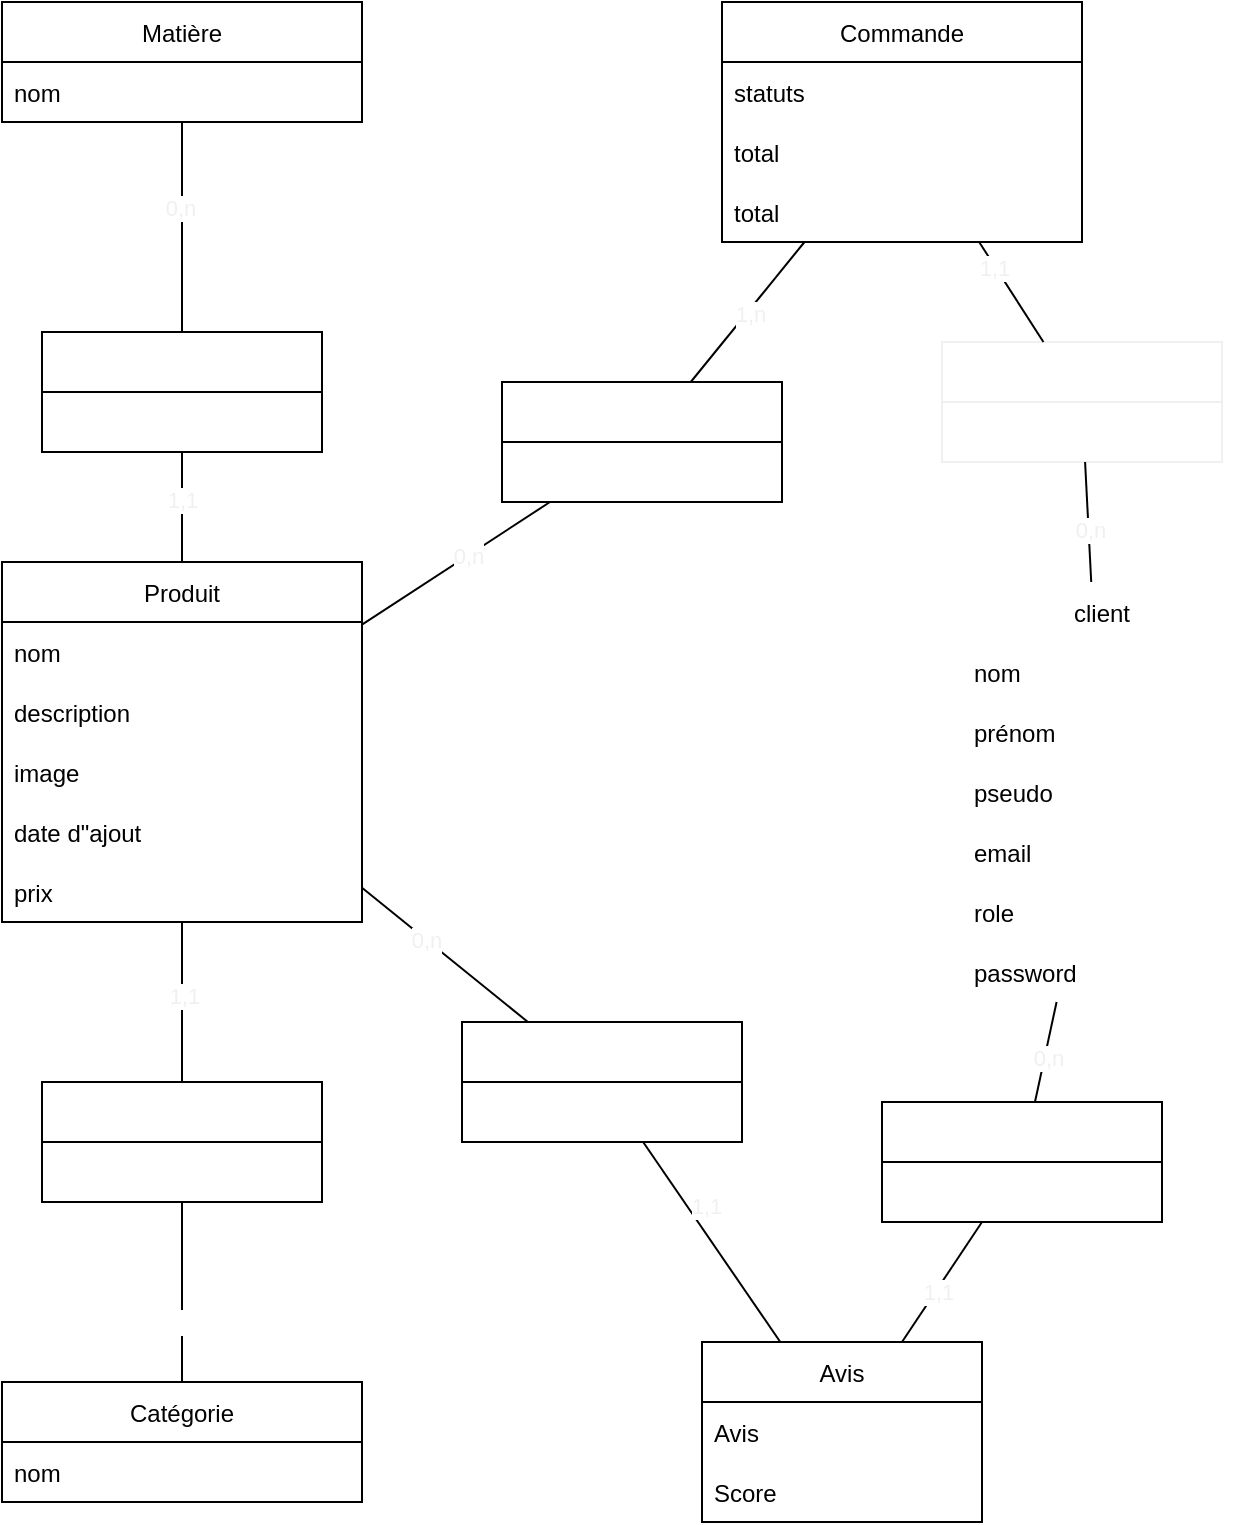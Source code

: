 <mxfile>
    <diagram id="7lfNE01voYW8om3e9C-l" name="MLD">
        <mxGraphModel dx="1982" dy="1822" grid="1" gridSize="10" guides="1" tooltips="1" connect="1" arrows="1" fold="1" page="1" pageScale="1" pageWidth="827" pageHeight="1169" math="0" shadow="0">
            <root>
                <mxCell id="0"/>
                <mxCell id="1" parent="0"/>
                <mxCell id="2" value="client" style="swimlane;fontStyle=0;childLayout=stackLayout;horizontal=1;startSize=30;horizontalStack=0;resizeParent=1;resizeParentMax=0;resizeLast=0;collapsible=1;marginBottom=0;rounded=0;strokeColor=#FFFFFF;" parent="1" vertex="1">
                    <mxGeometry x="450" y="250" width="140" height="210" as="geometry"/>
                </mxCell>
                <mxCell id="3" value="nom" style="text;strokeColor=none;fillColor=none;align=left;verticalAlign=middle;spacingLeft=4;spacingRight=4;overflow=hidden;points=[[0,0.5],[1,0.5]];portConstraint=eastwest;rotatable=0;fontColor=#000000;rounded=0;" parent="2" vertex="1">
                    <mxGeometry y="30" width="140" height="30" as="geometry"/>
                </mxCell>
                <mxCell id="31" value="prénom" style="text;strokeColor=none;fillColor=none;align=left;verticalAlign=middle;spacingLeft=4;spacingRight=4;overflow=hidden;points=[[0,0.5],[1,0.5]];portConstraint=eastwest;rotatable=0;fontColor=#000000;rounded=0;" parent="2" vertex="1">
                    <mxGeometry y="60" width="140" height="30" as="geometry"/>
                </mxCell>
                <mxCell id="32" value="pseudo" style="text;strokeColor=none;fillColor=none;align=left;verticalAlign=middle;spacingLeft=4;spacingRight=4;overflow=hidden;points=[[0,0.5],[1,0.5]];portConstraint=eastwest;rotatable=0;fontColor=#000000;rounded=0;" parent="2" vertex="1">
                    <mxGeometry y="90" width="140" height="30" as="geometry"/>
                </mxCell>
                <mxCell id="4" value="email" style="text;strokeColor=none;fillColor=none;align=left;verticalAlign=middle;spacingLeft=4;spacingRight=4;overflow=hidden;points=[[0,0.5],[1,0.5]];portConstraint=eastwest;rotatable=0;fontColor=#000000;rounded=0;" parent="2" vertex="1">
                    <mxGeometry y="120" width="140" height="30" as="geometry"/>
                </mxCell>
                <mxCell id="5" value="role" style="text;strokeColor=none;fillColor=none;align=left;verticalAlign=middle;spacingLeft=4;spacingRight=4;overflow=hidden;points=[[0,0.5],[1,0.5]];portConstraint=eastwest;rotatable=0;fontColor=#000000;rounded=0;" parent="2" vertex="1">
                    <mxGeometry y="150" width="140" height="30" as="geometry"/>
                </mxCell>
                <mxCell id="6" value="password" style="text;strokeColor=none;fillColor=none;align=left;verticalAlign=middle;spacingLeft=4;spacingRight=4;overflow=hidden;points=[[0,0.5],[1,0.5]];portConstraint=eastwest;rotatable=0;fontColor=#000000;rounded=0;" parent="2" vertex="1">
                    <mxGeometry y="180" width="140" height="30" as="geometry"/>
                </mxCell>
                <mxCell id="7" value="Avis" style="swimlane;fontStyle=0;childLayout=stackLayout;horizontal=1;startSize=30;horizontalStack=0;resizeParent=1;resizeParentMax=0;resizeLast=0;collapsible=1;marginBottom=0;rounded=0;" parent="1" vertex="1">
                    <mxGeometry x="320" y="630" width="140" height="90" as="geometry"/>
                </mxCell>
                <mxCell id="8" value="Avis" style="text;strokeColor=none;fillColor=none;align=left;verticalAlign=middle;spacingLeft=4;spacingRight=4;overflow=hidden;points=[[0,0.5],[1,0.5]];portConstraint=eastwest;rotatable=0;rounded=0;" parent="7" vertex="1">
                    <mxGeometry y="30" width="140" height="30" as="geometry"/>
                </mxCell>
                <mxCell id="30" value="Score" style="text;strokeColor=none;fillColor=none;align=left;verticalAlign=middle;spacingLeft=4;spacingRight=4;overflow=hidden;points=[[0,0.5],[1,0.5]];portConstraint=eastwest;rotatable=0;rounded=0;" parent="7" vertex="1">
                    <mxGeometry y="60" width="140" height="30" as="geometry"/>
                </mxCell>
                <mxCell id="9" value="Catégorie" style="swimlane;fontStyle=0;childLayout=stackLayout;horizontal=1;startSize=30;horizontalStack=0;resizeParent=1;resizeParentMax=0;resizeLast=0;collapsible=1;marginBottom=0;rounded=0;" parent="1" vertex="1">
                    <mxGeometry x="-30" y="650" width="180" height="60" as="geometry"/>
                </mxCell>
                <mxCell id="10" value="nom" style="text;strokeColor=none;fillColor=none;align=left;verticalAlign=middle;spacingLeft=4;spacingRight=4;overflow=hidden;points=[[0,0.5],[1,0.5]];portConstraint=eastwest;rotatable=0;rounded=0;" parent="9" vertex="1">
                    <mxGeometry y="30" width="180" height="30" as="geometry"/>
                </mxCell>
                <mxCell id="16" value="Matière" style="swimlane;fontStyle=0;childLayout=stackLayout;horizontal=1;startSize=30;horizontalStack=0;resizeParent=1;resizeParentMax=0;resizeLast=0;collapsible=1;marginBottom=0;rounded=0;" parent="1" vertex="1">
                    <mxGeometry x="-30" y="-40" width="180" height="60" as="geometry"/>
                </mxCell>
                <mxCell id="17" value="nom" style="text;strokeColor=none;fillColor=none;align=left;verticalAlign=middle;spacingLeft=4;spacingRight=4;overflow=hidden;points=[[0,0.5],[1,0.5]];portConstraint=eastwest;rotatable=0;rounded=0;" parent="16" vertex="1">
                    <mxGeometry y="30" width="180" height="30" as="geometry"/>
                </mxCell>
                <mxCell id="23" value="Produit" style="swimlane;fontStyle=0;childLayout=stackLayout;horizontal=1;startSize=30;horizontalStack=0;resizeParent=1;resizeParentMax=0;resizeLast=0;collapsible=1;marginBottom=0;rounded=0;" parent="1" vertex="1">
                    <mxGeometry x="-30" y="240" width="180" height="180" as="geometry"/>
                </mxCell>
                <mxCell id="24" value="nom" style="text;strokeColor=none;fillColor=none;align=left;verticalAlign=middle;spacingLeft=4;spacingRight=4;overflow=hidden;points=[[0,0.5],[1,0.5]];portConstraint=eastwest;rotatable=0;rounded=0;" parent="23" vertex="1">
                    <mxGeometry y="30" width="180" height="30" as="geometry"/>
                </mxCell>
                <mxCell id="25" value="description" style="text;strokeColor=none;fillColor=none;align=left;verticalAlign=middle;spacingLeft=4;spacingRight=4;overflow=hidden;points=[[0,0.5],[1,0.5]];portConstraint=eastwest;rotatable=0;rounded=0;" parent="23" vertex="1">
                    <mxGeometry y="60" width="180" height="30" as="geometry"/>
                </mxCell>
                <mxCell id="26" value="image" style="text;strokeColor=none;fillColor=none;align=left;verticalAlign=middle;spacingLeft=4;spacingRight=4;overflow=hidden;points=[[0,0.5],[1,0.5]];portConstraint=eastwest;rotatable=0;rounded=0;" parent="23" vertex="1">
                    <mxGeometry y="90" width="180" height="30" as="geometry"/>
                </mxCell>
                <mxCell id="27" value="date d&quot;ajout" style="text;strokeColor=none;fillColor=none;align=left;verticalAlign=middle;spacingLeft=4;spacingRight=4;overflow=hidden;points=[[0,0.5],[1,0.5]];portConstraint=eastwest;rotatable=0;rounded=0;" parent="23" vertex="1">
                    <mxGeometry y="120" width="180" height="30" as="geometry"/>
                </mxCell>
                <mxCell id="28" value="prix" style="text;strokeColor=none;fillColor=none;align=left;verticalAlign=middle;spacingLeft=4;spacingRight=4;overflow=hidden;points=[[0,0.5],[1,0.5]];portConstraint=eastwest;rotatable=0;rounded=0;" parent="23" vertex="1">
                    <mxGeometry y="150" width="180" height="30" as="geometry"/>
                </mxCell>
                <mxCell id="40" value="Commande" style="swimlane;fontStyle=0;childLayout=stackLayout;horizontal=1;startSize=30;horizontalStack=0;resizeParent=1;resizeParentMax=0;resizeLast=0;collapsible=1;marginBottom=0;rounded=0;" parent="1" vertex="1">
                    <mxGeometry x="330" y="-40" width="180" height="120" as="geometry"/>
                </mxCell>
                <mxCell id="41" value="statuts" style="text;strokeColor=none;fillColor=none;align=left;verticalAlign=middle;spacingLeft=4;spacingRight=4;overflow=hidden;points=[[0,0.5],[1,0.5]];portConstraint=eastwest;rotatable=0;rounded=0;" parent="40" vertex="1">
                    <mxGeometry y="30" width="180" height="30" as="geometry"/>
                </mxCell>
                <mxCell id="42" value="total" style="text;strokeColor=none;fillColor=none;align=left;verticalAlign=middle;spacingLeft=4;spacingRight=4;overflow=hidden;points=[[0,0.5],[1,0.5]];portConstraint=eastwest;rotatable=0;rounded=0;" parent="40" vertex="1">
                    <mxGeometry y="60" width="180" height="30" as="geometry"/>
                </mxCell>
                <mxCell id="43" value="total" style="text;strokeColor=none;fillColor=none;align=left;verticalAlign=middle;spacingLeft=4;spacingRight=4;overflow=hidden;points=[[0,0.5],[1,0.5]];portConstraint=eastwest;rotatable=0;rounded=0;" parent="40" vertex="1">
                    <mxGeometry y="90" width="180" height="30" as="geometry"/>
                </mxCell>
                <mxCell id="_YYrUmR0UFxPrkY7MCGH-47" value="&lt;font color=&quot;#ffffff&quot;&gt;Appartient&lt;/font&gt;" style="swimlane;fontStyle=0;childLayout=stackLayout;horizontal=1;startSize=30;horizontalStack=0;resizeParent=1;resizeParentMax=0;resizeLast=0;collapsible=1;marginBottom=0;whiteSpace=wrap;html=1;fontColor=#000000;" parent="1" vertex="1">
                    <mxGeometry x="-10" y="500" width="140" height="60" as="geometry"/>
                </mxCell>
                <mxCell id="_YYrUmR0UFxPrkY7MCGH-51" value="&lt;font color=&quot;#ffffff&quot;&gt;Appartient&lt;/font&gt;" style="swimlane;fontStyle=0;childLayout=stackLayout;horizontal=1;startSize=30;horizontalStack=0;resizeParent=1;resizeParentMax=0;resizeLast=0;collapsible=1;marginBottom=0;whiteSpace=wrap;html=1;fontColor=#000000;" parent="1" vertex="1">
                    <mxGeometry x="-10" y="125" width="140" height="60" as="geometry"/>
                </mxCell>
                <mxCell id="_YYrUmR0UFxPrkY7MCGH-55" value="&lt;font color=&quot;#ffffff&quot;&gt;Contient&lt;/font&gt;" style="swimlane;fontStyle=0;childLayout=stackLayout;horizontal=1;startSize=30;horizontalStack=0;resizeParent=1;resizeParentMax=0;resizeLast=0;collapsible=1;marginBottom=0;whiteSpace=wrap;html=1;fontColor=#000000;" parent="1" vertex="1">
                    <mxGeometry x="220" y="150" width="140" height="60" as="geometry"/>
                </mxCell>
                <mxCell id="_YYrUmR0UFxPrkY7MCGH-60" value="&lt;font color=&quot;#ffffff&quot;&gt;Passe&lt;/font&gt;" style="swimlane;fontStyle=0;childLayout=stackLayout;horizontal=1;startSize=30;horizontalStack=0;resizeParent=1;resizeParentMax=0;resizeLast=0;collapsible=1;marginBottom=0;whiteSpace=wrap;html=1;fontColor=#000000;strokeColor=#F0F0F0;" parent="1" vertex="1">
                    <mxGeometry x="440" y="130" width="140" height="60" as="geometry"/>
                </mxCell>
                <mxCell id="_YYrUmR0UFxPrkY7MCGH-64" value="&lt;font color=&quot;#ffffff&quot;&gt;Appartient&lt;/font&gt;" style="swimlane;fontStyle=0;childLayout=stackLayout;horizontal=1;startSize=30;horizontalStack=0;resizeParent=1;resizeParentMax=0;resizeLast=0;collapsible=1;marginBottom=0;whiteSpace=wrap;html=1;fontColor=#000000;" parent="1" vertex="1">
                    <mxGeometry x="200" y="470" width="140" height="60" as="geometry"/>
                </mxCell>
                <mxCell id="_YYrUmR0UFxPrkY7MCGH-68" value="&lt;font color=&quot;#ffffff&quot;&gt;Donne&lt;/font&gt;" style="swimlane;fontStyle=0;childLayout=stackLayout;horizontal=1;startSize=30;horizontalStack=0;resizeParent=1;resizeParentMax=0;resizeLast=0;collapsible=1;marginBottom=0;whiteSpace=wrap;html=1;fontColor=#000000;" parent="1" vertex="1">
                    <mxGeometry x="410" y="510" width="140" height="60" as="geometry"/>
                </mxCell>
                <mxCell id="_YYrUmR0UFxPrkY7MCGH-73" value="" style="endArrow=none;html=1;fontColor=#000000;exitX=0.5;exitY=0;exitDx=0;exitDy=0;" parent="1" source="_YYrUmR0UFxPrkY7MCGH-51" target="16" edge="1">
                    <mxGeometry width="50" height="50" relative="1" as="geometry">
                        <mxPoint x="25" y="70" as="sourcePoint"/>
                        <mxPoint x="75" y="20" as="targetPoint"/>
                    </mxGeometry>
                </mxCell>
                <mxCell id="TX8v3jEK-RKlgw6PnCJN-48" value="0,n" style="edgeLabel;html=1;align=center;verticalAlign=middle;resizable=0;points=[];fontColor=#F0F0F0;" vertex="1" connectable="0" parent="_YYrUmR0UFxPrkY7MCGH-73">
                    <mxGeometry x="0.181" y="1" relative="1" as="geometry">
                        <mxPoint as="offset"/>
                    </mxGeometry>
                </mxCell>
                <mxCell id="_YYrUmR0UFxPrkY7MCGH-74" value="" style="endArrow=none;html=1;fontColor=#000000;" parent="1" source="23" target="_YYrUmR0UFxPrkY7MCGH-51" edge="1">
                    <mxGeometry width="50" height="50" relative="1" as="geometry">
                        <mxPoint x="60" y="240" as="sourcePoint"/>
                        <mxPoint x="60" y="185" as="targetPoint"/>
                    </mxGeometry>
                </mxCell>
                <mxCell id="TX8v3jEK-RKlgw6PnCJN-47" value="1,1" style="edgeLabel;html=1;align=center;verticalAlign=middle;resizable=0;points=[];fontColor=#F0F0F0;" vertex="1" connectable="0" parent="_YYrUmR0UFxPrkY7MCGH-74">
                    <mxGeometry x="0.151" relative="1" as="geometry">
                        <mxPoint as="offset"/>
                    </mxGeometry>
                </mxCell>
                <mxCell id="_YYrUmR0UFxPrkY7MCGH-75" value="" style="endArrow=none;html=1;fontColor=#000000;exitX=0.5;exitY=0;exitDx=0;exitDy=0;" parent="1" source="_YYrUmR0UFxPrkY7MCGH-47" target="23" edge="1">
                    <mxGeometry width="50" height="50" relative="1" as="geometry">
                        <mxPoint x="35" y="470" as="sourcePoint"/>
                        <mxPoint x="85" y="420" as="targetPoint"/>
                        <Array as="points">
                            <mxPoint x="60" y="460"/>
                        </Array>
                    </mxGeometry>
                </mxCell>
                <mxCell id="TX8v3jEK-RKlgw6PnCJN-46" value="1,1" style="edgeLabel;html=1;align=center;verticalAlign=middle;resizable=0;points=[];fontColor=#F0F0F0;" vertex="1" connectable="0" parent="_YYrUmR0UFxPrkY7MCGH-75">
                    <mxGeometry x="0.083" y="-1" relative="1" as="geometry">
                        <mxPoint as="offset"/>
                    </mxGeometry>
                </mxCell>
                <mxCell id="_YYrUmR0UFxPrkY7MCGH-76" value="" style="endArrow=none;html=1;fontColor=#000000;" parent="1" source="9" target="_YYrUmR0UFxPrkY7MCGH-47" edge="1">
                    <mxGeometry width="50" height="50" relative="1" as="geometry">
                        <mxPoint x="30" y="610" as="sourcePoint"/>
                        <mxPoint x="80" y="560" as="targetPoint"/>
                    </mxGeometry>
                </mxCell>
                <mxCell id="_YYrUmR0UFxPrkY7MCGH-86" value="&lt;font color=&quot;#ffffff&quot;&gt;0,n&lt;/font&gt;" style="edgeLabel;html=1;align=center;verticalAlign=middle;resizable=0;points=[];fontColor=#000000;" parent="_YYrUmR0UFxPrkY7MCGH-76" vertex="1" connectable="0">
                    <mxGeometry x="-0.333" y="1" relative="1" as="geometry">
                        <mxPoint as="offset"/>
                    </mxGeometry>
                </mxCell>
                <mxCell id="_YYrUmR0UFxPrkY7MCGH-77" value="" style="endArrow=none;html=1;fontColor=#000000;" parent="1" source="23" target="_YYrUmR0UFxPrkY7MCGH-64" edge="1">
                    <mxGeometry width="50" height="50" relative="1" as="geometry">
                        <mxPoint x="160" y="490" as="sourcePoint"/>
                        <mxPoint x="210" y="440" as="targetPoint"/>
                    </mxGeometry>
                </mxCell>
                <mxCell id="TX8v3jEK-RKlgw6PnCJN-43" value="0,n" style="edgeLabel;html=1;align=center;verticalAlign=middle;resizable=0;points=[];fontColor=#F0F0F0;" vertex="1" connectable="0" parent="_YYrUmR0UFxPrkY7MCGH-77">
                    <mxGeometry x="-0.209" y="-1" relative="1" as="geometry">
                        <mxPoint y="-1" as="offset"/>
                    </mxGeometry>
                </mxCell>
                <mxCell id="_YYrUmR0UFxPrkY7MCGH-79" value="" style="endArrow=none;html=1;fontColor=#000000;" parent="1" source="_YYrUmR0UFxPrkY7MCGH-64" target="7" edge="1">
                    <mxGeometry width="50" height="50" relative="1" as="geometry">
                        <mxPoint x="360" y="555" as="sourcePoint"/>
                        <mxPoint x="420" y="505" as="targetPoint"/>
                        <Array as="points"/>
                    </mxGeometry>
                </mxCell>
                <mxCell id="TX8v3jEK-RKlgw6PnCJN-44" value="1,1" style="edgeLabel;html=1;align=center;verticalAlign=middle;resizable=0;points=[];fontColor=#F0F0F0;" vertex="1" connectable="0" parent="_YYrUmR0UFxPrkY7MCGH-79">
                    <mxGeometry x="-0.253" y="2" relative="1" as="geometry">
                        <mxPoint x="4" y="-5" as="offset"/>
                    </mxGeometry>
                </mxCell>
                <mxCell id="_YYrUmR0UFxPrkY7MCGH-80" value="" style="endArrow=none;html=1;fontColor=#000000;" parent="1" source="7" target="_YYrUmR0UFxPrkY7MCGH-68" edge="1">
                    <mxGeometry width="50" height="50" relative="1" as="geometry">
                        <mxPoint x="550" y="450" as="sourcePoint"/>
                        <mxPoint x="600" y="400" as="targetPoint"/>
                    </mxGeometry>
                </mxCell>
                <mxCell id="TX8v3jEK-RKlgw6PnCJN-50" value="1,1" style="edgeLabel;html=1;align=center;verticalAlign=middle;resizable=0;points=[];fontColor=#F0F0F0;" vertex="1" connectable="0" parent="_YYrUmR0UFxPrkY7MCGH-80">
                    <mxGeometry x="-0.138" y="-1" relative="1" as="geometry">
                        <mxPoint as="offset"/>
                    </mxGeometry>
                </mxCell>
                <mxCell id="_YYrUmR0UFxPrkY7MCGH-81" value="" style="endArrow=none;html=1;fontColor=#000000;" parent="1" source="_YYrUmR0UFxPrkY7MCGH-68" target="2" edge="1">
                    <mxGeometry width="50" height="50" relative="1" as="geometry">
                        <mxPoint x="770" y="480" as="sourcePoint"/>
                        <mxPoint x="820" y="430" as="targetPoint"/>
                    </mxGeometry>
                </mxCell>
                <mxCell id="TX8v3jEK-RKlgw6PnCJN-49" value="0,n" style="edgeLabel;html=1;align=center;verticalAlign=middle;resizable=0;points=[];fontColor=#F0F0F0;" vertex="1" connectable="0" parent="_YYrUmR0UFxPrkY7MCGH-81">
                    <mxGeometry x="-0.109" y="-1" relative="1" as="geometry">
                        <mxPoint as="offset"/>
                    </mxGeometry>
                </mxCell>
                <mxCell id="_YYrUmR0UFxPrkY7MCGH-82" value="" style="endArrow=none;html=1;fontColor=#000000;" parent="1" source="2" target="_YYrUmR0UFxPrkY7MCGH-60" edge="1">
                    <mxGeometry width="50" height="50" relative="1" as="geometry">
                        <mxPoint x="860" y="300" as="sourcePoint"/>
                        <mxPoint x="910" y="250" as="targetPoint"/>
                    </mxGeometry>
                </mxCell>
                <mxCell id="TX8v3jEK-RKlgw6PnCJN-51" value="0,n" style="edgeLabel;html=1;align=center;verticalAlign=middle;resizable=0;points=[];fontColor=#F0F0F0;" vertex="1" connectable="0" parent="_YYrUmR0UFxPrkY7MCGH-82">
                    <mxGeometry x="-0.12" relative="1" as="geometry">
                        <mxPoint as="offset"/>
                    </mxGeometry>
                </mxCell>
                <mxCell id="_YYrUmR0UFxPrkY7MCGH-83" value="" style="endArrow=none;html=1;fontColor=#000000;" parent="1" source="40" target="_YYrUmR0UFxPrkY7MCGH-60" edge="1">
                    <mxGeometry width="50" height="50" relative="1" as="geometry">
                        <mxPoint x="620" y="250" as="sourcePoint"/>
                        <mxPoint x="670" y="200" as="targetPoint"/>
                    </mxGeometry>
                </mxCell>
                <mxCell id="TX8v3jEK-RKlgw6PnCJN-52" value="1,1" style="edgeLabel;html=1;align=center;verticalAlign=middle;resizable=0;points=[];fontColor=#F0F0F0;" vertex="1" connectable="0" parent="_YYrUmR0UFxPrkY7MCGH-83">
                    <mxGeometry x="-0.508" y="-1" relative="1" as="geometry">
                        <mxPoint as="offset"/>
                    </mxGeometry>
                </mxCell>
                <mxCell id="_YYrUmR0UFxPrkY7MCGH-84" value="" style="endArrow=none;html=1;fontColor=#000000;" parent="1" source="_YYrUmR0UFxPrkY7MCGH-55" target="40" edge="1">
                    <mxGeometry width="50" height="50" relative="1" as="geometry">
                        <mxPoint x="400" y="110" as="sourcePoint"/>
                        <mxPoint x="450" y="60" as="targetPoint"/>
                        <Array as="points"/>
                    </mxGeometry>
                </mxCell>
                <mxCell id="TX8v3jEK-RKlgw6PnCJN-54" value="1,n" style="edgeLabel;html=1;align=center;verticalAlign=middle;resizable=0;points=[];fontColor=#F0F0F0;" vertex="1" connectable="0" parent="_YYrUmR0UFxPrkY7MCGH-84">
                    <mxGeometry x="-0.001" y="-1" relative="1" as="geometry">
                        <mxPoint as="offset"/>
                    </mxGeometry>
                </mxCell>
                <mxCell id="_YYrUmR0UFxPrkY7MCGH-85" value="" style="endArrow=none;html=1;fontColor=#000000;" parent="1" source="23" target="_YYrUmR0UFxPrkY7MCGH-55" edge="1">
                    <mxGeometry width="50" height="50" relative="1" as="geometry">
                        <mxPoint x="150" y="270" as="sourcePoint"/>
                        <mxPoint x="200" y="220" as="targetPoint"/>
                    </mxGeometry>
                </mxCell>
                <mxCell id="TX8v3jEK-RKlgw6PnCJN-53" value="0,n" style="edgeLabel;html=1;align=center;verticalAlign=middle;resizable=0;points=[];fontColor=#F0F0F0;" vertex="1" connectable="0" parent="_YYrUmR0UFxPrkY7MCGH-85">
                    <mxGeometry x="0.135" relative="1" as="geometry">
                        <mxPoint as="offset"/>
                    </mxGeometry>
                </mxCell>
            </root>
        </mxGraphModel>
    </diagram>
    <diagram id="Ur_rXgIuicYlTe6fRJ9c" name="MCD">
        <mxGraphModel dx="945" dy="784" grid="0" gridSize="10" guides="0" tooltips="1" connect="1" arrows="1" fold="1" page="1" pageScale="1" pageWidth="827" pageHeight="1169" math="0" shadow="0">
            <root>
                <mxCell id="0"/>
                <mxCell id="1" parent="0"/>
                <mxCell id="a3YXoGlgs7i7HZxoH08--1" value="product" style="swimlane;fontStyle=0;childLayout=stackLayout;horizontal=1;startSize=30;horizontalStack=0;resizeParent=1;resizeParentMax=0;resizeLast=0;collapsible=1;marginBottom=0;fillColor=#dae8fc;strokeColor=#6c8ebf;gradientColor=#7ea6e0;fontColor=#000000;" parent="1" vertex="1">
                    <mxGeometry x="525" y="115" width="200" height="270" as="geometry"/>
                </mxCell>
                <mxCell id="a3YXoGlgs7i7HZxoH08--2" value="id INT     " style="text;strokeColor=#d6b656;fillColor=#fff2cc;align=left;verticalAlign=middle;spacingLeft=4;spacingRight=4;overflow=hidden;points=[[0,0.5],[1,0.5]];portConstraint=eastwest;rotatable=0;gradientColor=#ffd966;fontColor=#000000;" parent="a3YXoGlgs7i7HZxoH08--1" vertex="1">
                    <mxGeometry y="30" width="200" height="30" as="geometry"/>
                </mxCell>
                <mxCell id="a3YXoGlgs7i7HZxoH08--3" value="name ( VARCHAR 80)" style="text;strokeColor=none;fillColor=none;align=left;verticalAlign=middle;spacingLeft=4;spacingRight=4;overflow=hidden;points=[[0,0.5],[1,0.5]];portConstraint=eastwest;rotatable=0;" parent="a3YXoGlgs7i7HZxoH08--1" vertex="1">
                    <mxGeometry y="60" width="200" height="30" as="geometry"/>
                </mxCell>
                <mxCell id="a3YXoGlgs7i7HZxoH08--7" value="description (TEXT)" style="text;strokeColor=none;fillColor=none;align=left;verticalAlign=middle;spacingLeft=4;spacingRight=4;overflow=hidden;points=[[0,0.5],[1,0.5]];portConstraint=eastwest;rotatable=0;" parent="a3YXoGlgs7i7HZxoH08--1" vertex="1">
                    <mxGeometry y="90" width="200" height="30" as="geometry"/>
                </mxCell>
                <mxCell id="a3YXoGlgs7i7HZxoH08--4" value="picture (TEXT)" style="text;strokeColor=none;fillColor=none;align=left;verticalAlign=middle;spacingLeft=4;spacingRight=4;overflow=hidden;points=[[0,0.5],[1,0.5]];portConstraint=eastwest;rotatable=0;" parent="a3YXoGlgs7i7HZxoH08--1" vertex="1">
                    <mxGeometry y="120" width="200" height="30" as="geometry"/>
                </mxCell>
                <mxCell id="a3YXoGlgs7i7HZxoH08--5" value="upload_at (datetime)" style="text;strokeColor=none;fillColor=none;align=left;verticalAlign=middle;spacingLeft=4;spacingRight=4;overflow=hidden;points=[[0,0.5],[1,0.5]];portConstraint=eastwest;rotatable=0;" parent="a3YXoGlgs7i7HZxoH08--1" vertex="1">
                    <mxGeometry y="150" width="200" height="30" as="geometry"/>
                </mxCell>
                <mxCell id="a3YXoGlgs7i7HZxoH08--8" value="price (DOUBLE)" style="text;strokeColor=none;fillColor=none;align=left;verticalAlign=middle;spacingLeft=4;spacingRight=4;overflow=hidden;points=[[0,0.5],[1,0.5]];portConstraint=eastwest;rotatable=0;" parent="a3YXoGlgs7i7HZxoH08--1" vertex="1">
                    <mxGeometry y="180" width="200" height="30" as="geometry"/>
                </mxCell>
                <mxCell id="a3YXoGlgs7i7HZxoH08--9" value="category_id(FK)" style="text;strokeColor=#b85450;fillColor=#f8cecc;align=left;verticalAlign=middle;spacingLeft=4;spacingRight=4;overflow=hidden;points=[[0,0.5],[1,0.5]];portConstraint=eastwest;rotatable=0;gradientColor=#ea6b66;fontColor=#000000;" parent="a3YXoGlgs7i7HZxoH08--1" vertex="1">
                    <mxGeometry y="210" width="200" height="30" as="geometry"/>
                </mxCell>
                <mxCell id="a3YXoGlgs7i7HZxoH08--10" value="matter_id (FK)" style="text;strokeColor=#b85450;fillColor=#f8cecc;align=left;verticalAlign=middle;spacingLeft=4;spacingRight=4;overflow=hidden;points=[[0,0.5],[1,0.5]];portConstraint=eastwest;rotatable=0;gradientColor=#ea6b66;fontColor=#000000;" parent="a3YXoGlgs7i7HZxoH08--1" vertex="1">
                    <mxGeometry y="240" width="200" height="30" as="geometry"/>
                </mxCell>
                <mxCell id="a3YXoGlgs7i7HZxoH08--34" style="edgeStyle=orthogonalEdgeStyle;html=1;" parent="1" source="a3YXoGlgs7i7HZxoH08--11" target="a3YXoGlgs7i7HZxoH08--10" edge="1">
                    <mxGeometry relative="1" as="geometry"/>
                </mxCell>
                <mxCell id="a3YXoGlgs7i7HZxoH08--11" value="matter" style="swimlane;fontStyle=0;childLayout=stackLayout;horizontal=1;startSize=30;horizontalStack=0;resizeParent=1;resizeParentMax=0;resizeLast=0;collapsible=1;marginBottom=0;fillColor=#75BDE6;strokeColor=#368F99;gradientColor=#368F99;fontColor=#000000;" parent="1" vertex="1">
                    <mxGeometry x="765" y="475" width="140" height="90" as="geometry"/>
                </mxCell>
                <mxCell id="a3YXoGlgs7i7HZxoH08--12" value="id INT     " style="text;strokeColor=#d6b656;fillColor=#fff2cc;align=left;verticalAlign=middle;spacingLeft=4;spacingRight=4;overflow=hidden;points=[[0,0.5],[1,0.5]];portConstraint=eastwest;rotatable=0;gradientColor=#ffd966;fontColor=#000000;" parent="a3YXoGlgs7i7HZxoH08--11" vertex="1">
                    <mxGeometry y="30" width="140" height="30" as="geometry"/>
                </mxCell>
                <mxCell id="a3YXoGlgs7i7HZxoH08--13" value="name (VARCHAR 150 )" style="text;strokeColor=none;fillColor=none;align=left;verticalAlign=middle;spacingLeft=4;spacingRight=4;overflow=hidden;points=[[0,0.5],[1,0.5]];portConstraint=eastwest;rotatable=0;" parent="a3YXoGlgs7i7HZxoH08--11" vertex="1">
                    <mxGeometry y="60" width="140" height="30" as="geometry"/>
                </mxCell>
                <mxCell id="a3YXoGlgs7i7HZxoH08--14" value="category" style="swimlane;fontStyle=0;childLayout=stackLayout;horizontal=1;startSize=30;horizontalStack=0;resizeParent=1;resizeParentMax=0;resizeLast=0;collapsible=1;marginBottom=0;fillColor=#75BDE6;strokeColor=#368F99;gradientColor=#368F99;fontColor=#000000;" parent="1" vertex="1">
                    <mxGeometry x="645" y="595" width="140" height="90" as="geometry"/>
                </mxCell>
                <mxCell id="a3YXoGlgs7i7HZxoH08--15" value="id INT     " style="text;strokeColor=#d6b656;fillColor=#fff2cc;align=left;verticalAlign=middle;spacingLeft=4;spacingRight=4;overflow=hidden;points=[[0,0.5],[1,0.5]];portConstraint=eastwest;rotatable=0;gradientColor=#ffd966;fontColor=#000000;" parent="a3YXoGlgs7i7HZxoH08--14" vertex="1">
                    <mxGeometry y="30" width="140" height="30" as="geometry"/>
                </mxCell>
                <mxCell id="a3YXoGlgs7i7HZxoH08--16" value="name (VARCHAR 150 )" style="text;strokeColor=none;fillColor=none;align=left;verticalAlign=middle;spacingLeft=4;spacingRight=4;overflow=hidden;points=[[0,0.5],[1,0.5]];portConstraint=eastwest;rotatable=0;" parent="a3YXoGlgs7i7HZxoH08--14" vertex="1">
                    <mxGeometry y="60" width="140" height="30" as="geometry"/>
                </mxCell>
                <mxCell id="a3YXoGlgs7i7HZxoH08--17" value="user" style="swimlane;fontStyle=0;childLayout=stackLayout;horizontal=1;startSize=30;horizontalStack=0;resizeParent=1;resizeParentMax=0;resizeLast=0;collapsible=1;marginBottom=0;fillColor=#d5e8d4;gradientColor=#97d077;strokeColor=#82b366;fontColor=#000000;" parent="1" vertex="1">
                    <mxGeometry x="75" y="485" width="170" height="210" as="geometry"/>
                </mxCell>
                <mxCell id="a3YXoGlgs7i7HZxoH08--18" value="id (INT)" style="text;strokeColor=#d6b656;fillColor=#fff2cc;align=left;verticalAlign=middle;spacingLeft=4;spacingRight=4;overflow=hidden;points=[[0,0.5],[1,0.5]];portConstraint=eastwest;rotatable=0;gradientColor=#ffd966;fontColor=#000000;" parent="a3YXoGlgs7i7HZxoH08--17" vertex="1">
                    <mxGeometry y="30" width="170" height="30" as="geometry"/>
                </mxCell>
                <mxCell id="a3YXoGlgs7i7HZxoH08--20" value="email (VARCHAR 180)" style="text;strokeColor=none;fillColor=none;align=left;verticalAlign=middle;spacingLeft=4;spacingRight=4;overflow=hidden;points=[[0,0.5],[1,0.5]];portConstraint=eastwest;rotatable=0;" parent="a3YXoGlgs7i7HZxoH08--17" vertex="1">
                    <mxGeometry y="60" width="170" height="30" as="geometry"/>
                </mxCell>
                <mxCell id="a3YXoGlgs7i7HZxoH08--22" value="password (VARCHAR 255)" style="text;strokeColor=none;fillColor=none;align=left;verticalAlign=middle;spacingLeft=4;spacingRight=4;overflow=hidden;points=[[0,0.5],[1,0.5]];portConstraint=eastwest;rotatable=0;" parent="a3YXoGlgs7i7HZxoH08--17" vertex="1">
                    <mxGeometry y="90" width="170" height="30" as="geometry"/>
                </mxCell>
                <mxCell id="a3YXoGlgs7i7HZxoH08--19" value="firstname (VARCHAR 80)" style="text;strokeColor=none;fillColor=none;align=left;verticalAlign=middle;spacingLeft=4;spacingRight=4;overflow=hidden;points=[[0,0.5],[1,0.5]];portConstraint=eastwest;rotatable=0;" parent="a3YXoGlgs7i7HZxoH08--17" vertex="1">
                    <mxGeometry y="120" width="170" height="30" as="geometry"/>
                </mxCell>
                <mxCell id="a3YXoGlgs7i7HZxoH08--30" value="lastname (VARCHAR 80)" style="text;strokeColor=none;fillColor=none;align=left;verticalAlign=middle;spacingLeft=4;spacingRight=4;overflow=hidden;points=[[0,0.5],[1,0.5]];portConstraint=eastwest;rotatable=0;" parent="a3YXoGlgs7i7HZxoH08--17" vertex="1">
                    <mxGeometry y="150" width="170" height="30" as="geometry"/>
                </mxCell>
                <mxCell id="a3YXoGlgs7i7HZxoH08--21" value="role" style="text;strokeColor=none;fillColor=none;align=left;verticalAlign=middle;spacingLeft=4;spacingRight=4;overflow=hidden;points=[[0,0.5],[1,0.5]];portConstraint=eastwest;rotatable=0;" parent="a3YXoGlgs7i7HZxoH08--17" vertex="1">
                    <mxGeometry y="180" width="170" height="30" as="geometry"/>
                </mxCell>
                <mxCell id="a3YXoGlgs7i7HZxoH08--24" value="opinion" style="swimlane;fontStyle=0;childLayout=stackLayout;horizontal=1;startSize=30;horizontalStack=0;resizeParent=1;resizeParentMax=0;resizeLast=0;collapsible=1;marginBottom=0;fillColor=#e6d0de;gradientColor=#d5739d;strokeColor=#996185;fontColor=#000000;" parent="1" vertex="1">
                    <mxGeometry x="55" y="45" width="140" height="150" as="geometry"/>
                </mxCell>
                <mxCell id="a3YXoGlgs7i7HZxoH08--25" value="id [INT]" style="text;strokeColor=#d6b656;fillColor=#fff2cc;align=left;verticalAlign=middle;spacingLeft=4;spacingRight=4;overflow=hidden;points=[[0,0.5],[1,0.5]];portConstraint=eastwest;rotatable=0;gradientColor=#ffd966;fontColor=#000000;" parent="a3YXoGlgs7i7HZxoH08--24" vertex="1">
                    <mxGeometry y="30" width="140" height="30" as="geometry"/>
                </mxCell>
                <mxCell id="a3YXoGlgs7i7HZxoH08--26" value="avis (TEXT)" style="text;strokeColor=none;fillColor=none;align=left;verticalAlign=middle;spacingLeft=4;spacingRight=4;overflow=hidden;points=[[0,0.5],[1,0.5]];portConstraint=eastwest;rotatable=0;" parent="a3YXoGlgs7i7HZxoH08--24" vertex="1">
                    <mxGeometry y="60" width="140" height="30" as="geometry"/>
                </mxCell>
                <mxCell id="a3YXoGlgs7i7HZxoH08--29" value="score (INT)" style="text;strokeColor=none;fillColor=none;align=left;verticalAlign=middle;spacingLeft=4;spacingRight=4;overflow=hidden;points=[[0,0.5],[1,0.5]];portConstraint=eastwest;rotatable=0;" parent="a3YXoGlgs7i7HZxoH08--24" vertex="1">
                    <mxGeometry y="90" width="140" height="30" as="geometry"/>
                </mxCell>
                <mxCell id="a3YXoGlgs7i7HZxoH08--27" value="product_id(FK)" style="text;strokeColor=#b85450;fillColor=#f8cecc;align=left;verticalAlign=middle;spacingLeft=4;spacingRight=4;overflow=hidden;points=[[0,0.5],[1,0.5]];portConstraint=eastwest;rotatable=0;gradientColor=#ea6b66;fontColor=#000000;" parent="a3YXoGlgs7i7HZxoH08--24" vertex="1">
                    <mxGeometry y="120" width="140" height="30" as="geometry"/>
                </mxCell>
                <mxCell id="a3YXoGlgs7i7HZxoH08--33" style="edgeStyle=orthogonalEdgeStyle;html=1;" parent="1" source="a3YXoGlgs7i7HZxoH08--2" target="a3YXoGlgs7i7HZxoH08--27" edge="1">
                    <mxGeometry relative="1" as="geometry">
                        <Array as="points">
                            <mxPoint x="345" y="160"/>
                            <mxPoint x="345" y="180"/>
                        </Array>
                    </mxGeometry>
                </mxCell>
                <mxCell id="a3YXoGlgs7i7HZxoH08--35" style="edgeStyle=orthogonalEdgeStyle;html=1;entryX=0;entryY=0.5;entryDx=0;entryDy=0;" parent="1" source="a3YXoGlgs7i7HZxoH08--15" target="a3YXoGlgs7i7HZxoH08--9" edge="1">
                    <mxGeometry relative="1" as="geometry"/>
                </mxCell>
                <mxCell id="Bu4LTjFMbxjWm_pmZzvQ-7" style="edgeStyle=none;html=1;exitX=0.449;exitY=1.167;exitDx=0;exitDy=0;exitPerimeter=0;" parent="1" source="Bu4LTjFMbxjWm_pmZzvQ-6" edge="1">
                    <mxGeometry relative="1" as="geometry">
                        <mxPoint x="245" y="525" as="targetPoint"/>
                        <Array as="points">
                            <mxPoint x="375" y="525"/>
                        </Array>
                    </mxGeometry>
                </mxCell>
                <mxCell id="Bu4LTjFMbxjWm_pmZzvQ-1" value="order" style="swimlane;fontStyle=0;childLayout=stackLayout;horizontal=1;startSize=30;horizontalStack=0;resizeParent=1;resizeParentMax=0;resizeLast=0;collapsible=1;marginBottom=0;fillColor=#e6d0de;gradientColor=#d5739d;strokeColor=#996185;fontColor=#000000;" parent="1" vertex="1">
                    <mxGeometry x="305" y="285" width="156" height="180" as="geometry"/>
                </mxCell>
                <mxCell id="Bu4LTjFMbxjWm_pmZzvQ-2" value="id [INT]" style="text;strokeColor=#d6b656;fillColor=#fff2cc;align=left;verticalAlign=middle;spacingLeft=4;spacingRight=4;overflow=hidden;points=[[0,0.5],[1,0.5]];portConstraint=eastwest;rotatable=0;gradientColor=#ffd966;fontColor=#000000;" parent="Bu4LTjFMbxjWm_pmZzvQ-1" vertex="1">
                    <mxGeometry y="30" width="156" height="30" as="geometry"/>
                </mxCell>
                <mxCell id="Bu4LTjFMbxjWm_pmZzvQ-3" value="status (VARCHARD 255)" style="text;strokeColor=none;fillColor=none;align=left;verticalAlign=middle;spacingLeft=4;spacingRight=4;overflow=hidden;points=[[0,0.5],[1,0.5]];portConstraint=eastwest;rotatable=0;" parent="Bu4LTjFMbxjWm_pmZzvQ-1" vertex="1">
                    <mxGeometry y="60" width="156" height="30" as="geometry"/>
                </mxCell>
                <mxCell id="Bu4LTjFMbxjWm_pmZzvQ-4" value="total (INT)" style="text;strokeColor=none;fillColor=none;align=left;verticalAlign=middle;spacingLeft=4;spacingRight=4;overflow=hidden;points=[[0,0.5],[1,0.5]];portConstraint=eastwest;rotatable=0;" parent="Bu4LTjFMbxjWm_pmZzvQ-1" vertex="1">
                    <mxGeometry y="90" width="156" height="30" as="geometry"/>
                </mxCell>
                <mxCell id="Bu4LTjFMbxjWm_pmZzvQ-5" value="product_id(FK)" style="text;strokeColor=#b85450;fillColor=#f8cecc;align=left;verticalAlign=middle;spacingLeft=4;spacingRight=4;overflow=hidden;points=[[0,0.5],[1,0.5]];portConstraint=eastwest;rotatable=0;gradientColor=#ea6b66;fontColor=#000000;" parent="Bu4LTjFMbxjWm_pmZzvQ-1" vertex="1">
                    <mxGeometry y="120" width="156" height="30" as="geometry"/>
                </mxCell>
                <mxCell id="Bu4LTjFMbxjWm_pmZzvQ-6" value="user_id(FK)" style="text;strokeColor=#b85450;fillColor=#f8cecc;align=left;verticalAlign=middle;spacingLeft=4;spacingRight=4;overflow=hidden;points=[[0,0.5],[1,0.5]];portConstraint=eastwest;rotatable=0;gradientColor=#ea6b66;fontColor=#000000;" parent="Bu4LTjFMbxjWm_pmZzvQ-1" vertex="1">
                    <mxGeometry y="150" width="156" height="30" as="geometry"/>
                </mxCell>
                <mxCell id="Bu4LTjFMbxjWm_pmZzvQ-8" style="edgeStyle=none;html=1;entryX=-0.02;entryY=0.767;entryDx=0;entryDy=0;entryPerimeter=0;" parent="1" source="Bu4LTjFMbxjWm_pmZzvQ-5" target="a3YXoGlgs7i7HZxoH08--2" edge="1">
                    <mxGeometry relative="1" as="geometry">
                        <Array as="points">
                            <mxPoint x="495" y="420"/>
                            <mxPoint x="495" y="168"/>
                        </Array>
                    </mxGeometry>
                </mxCell>
            </root>
        </mxGraphModel>
    </diagram>
</mxfile>